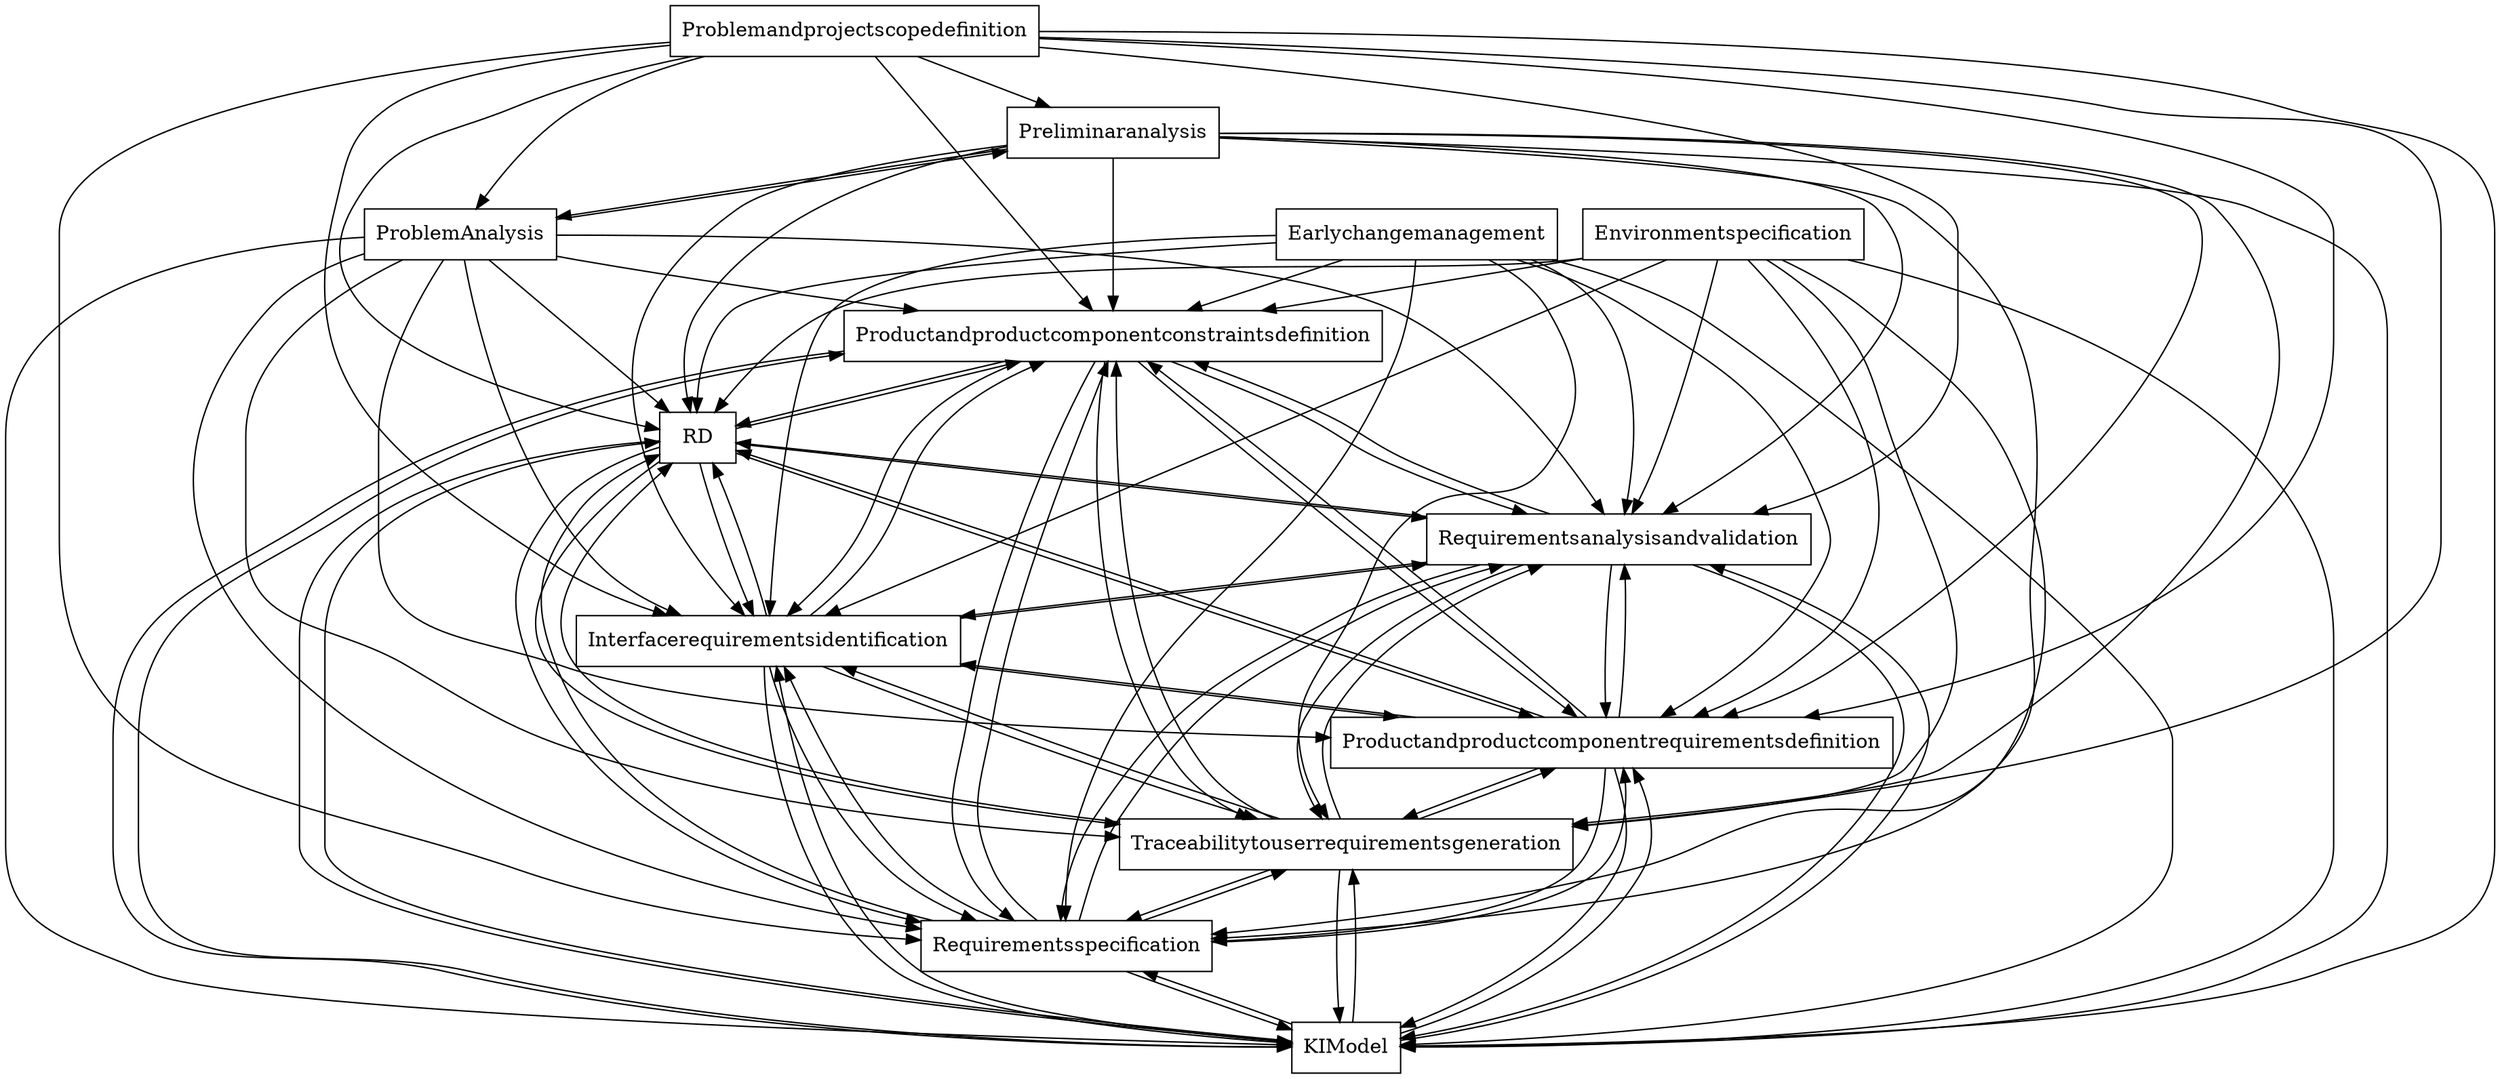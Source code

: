digraph{
graph [rankdir=TB];
node [shape=box];
edge [arrowhead=normal];
0[label="Productandproductcomponentconstraintsdefinition",]
1[label="RD",]
2[label="Preliminaranalysis",]
3[label="KIModel",]
4[label="Earlychangemanagement",]
5[label="Problemandprojectscopedefinition",]
6[label="Requirementsspecification",]
7[label="ProblemAnalysis",]
8[label="Traceabilitytouserrequirementsgeneration",]
9[label="Productandproductcomponentrequirementsdefinition",]
10[label="Interfacerequirementsidentification",]
11[label="Requirementsanalysisandvalidation",]
12[label="Environmentspecification",]
0->1[label="",]
0->3[label="",]
0->6[label="",]
0->8[label="",]
0->9[label="",]
0->10[label="",]
0->11[label="",]
1->0[label="",]
1->3[label="",]
1->6[label="",]
1->8[label="",]
1->9[label="",]
1->10[label="",]
1->11[label="",]
2->0[label="",]
2->1[label="",]
2->3[label="",]
2->6[label="",]
2->7[label="",]
2->8[label="",]
2->9[label="",]
2->10[label="",]
2->11[label="",]
3->0[label="",]
3->1[label="",]
3->6[label="",]
3->8[label="",]
3->9[label="",]
3->10[label="",]
3->11[label="",]
4->0[label="",]
4->1[label="",]
4->3[label="",]
4->6[label="",]
4->8[label="",]
4->9[label="",]
4->10[label="",]
4->11[label="",]
5->0[label="",]
5->1[label="",]
5->2[label="",]
5->3[label="",]
5->6[label="",]
5->7[label="",]
5->8[label="",]
5->9[label="",]
5->10[label="",]
5->11[label="",]
6->0[label="",]
6->1[label="",]
6->3[label="",]
6->8[label="",]
6->9[label="",]
6->10[label="",]
6->11[label="",]
7->0[label="",]
7->1[label="",]
7->2[label="",]
7->3[label="",]
7->6[label="",]
7->8[label="",]
7->9[label="",]
7->10[label="",]
7->11[label="",]
8->0[label="",]
8->1[label="",]
8->3[label="",]
8->6[label="",]
8->9[label="",]
8->10[label="",]
8->11[label="",]
9->0[label="",]
9->1[label="",]
9->3[label="",]
9->6[label="",]
9->8[label="",]
9->10[label="",]
9->11[label="",]
10->0[label="",]
10->1[label="",]
10->3[label="",]
10->6[label="",]
10->8[label="",]
10->9[label="",]
10->11[label="",]
11->0[label="",]
11->1[label="",]
11->3[label="",]
11->6[label="",]
11->8[label="",]
11->9[label="",]
11->10[label="",]
12->0[label="",]
12->1[label="",]
12->3[label="",]
12->6[label="",]
12->8[label="",]
12->9[label="",]
12->10[label="",]
12->11[label="",]
}
